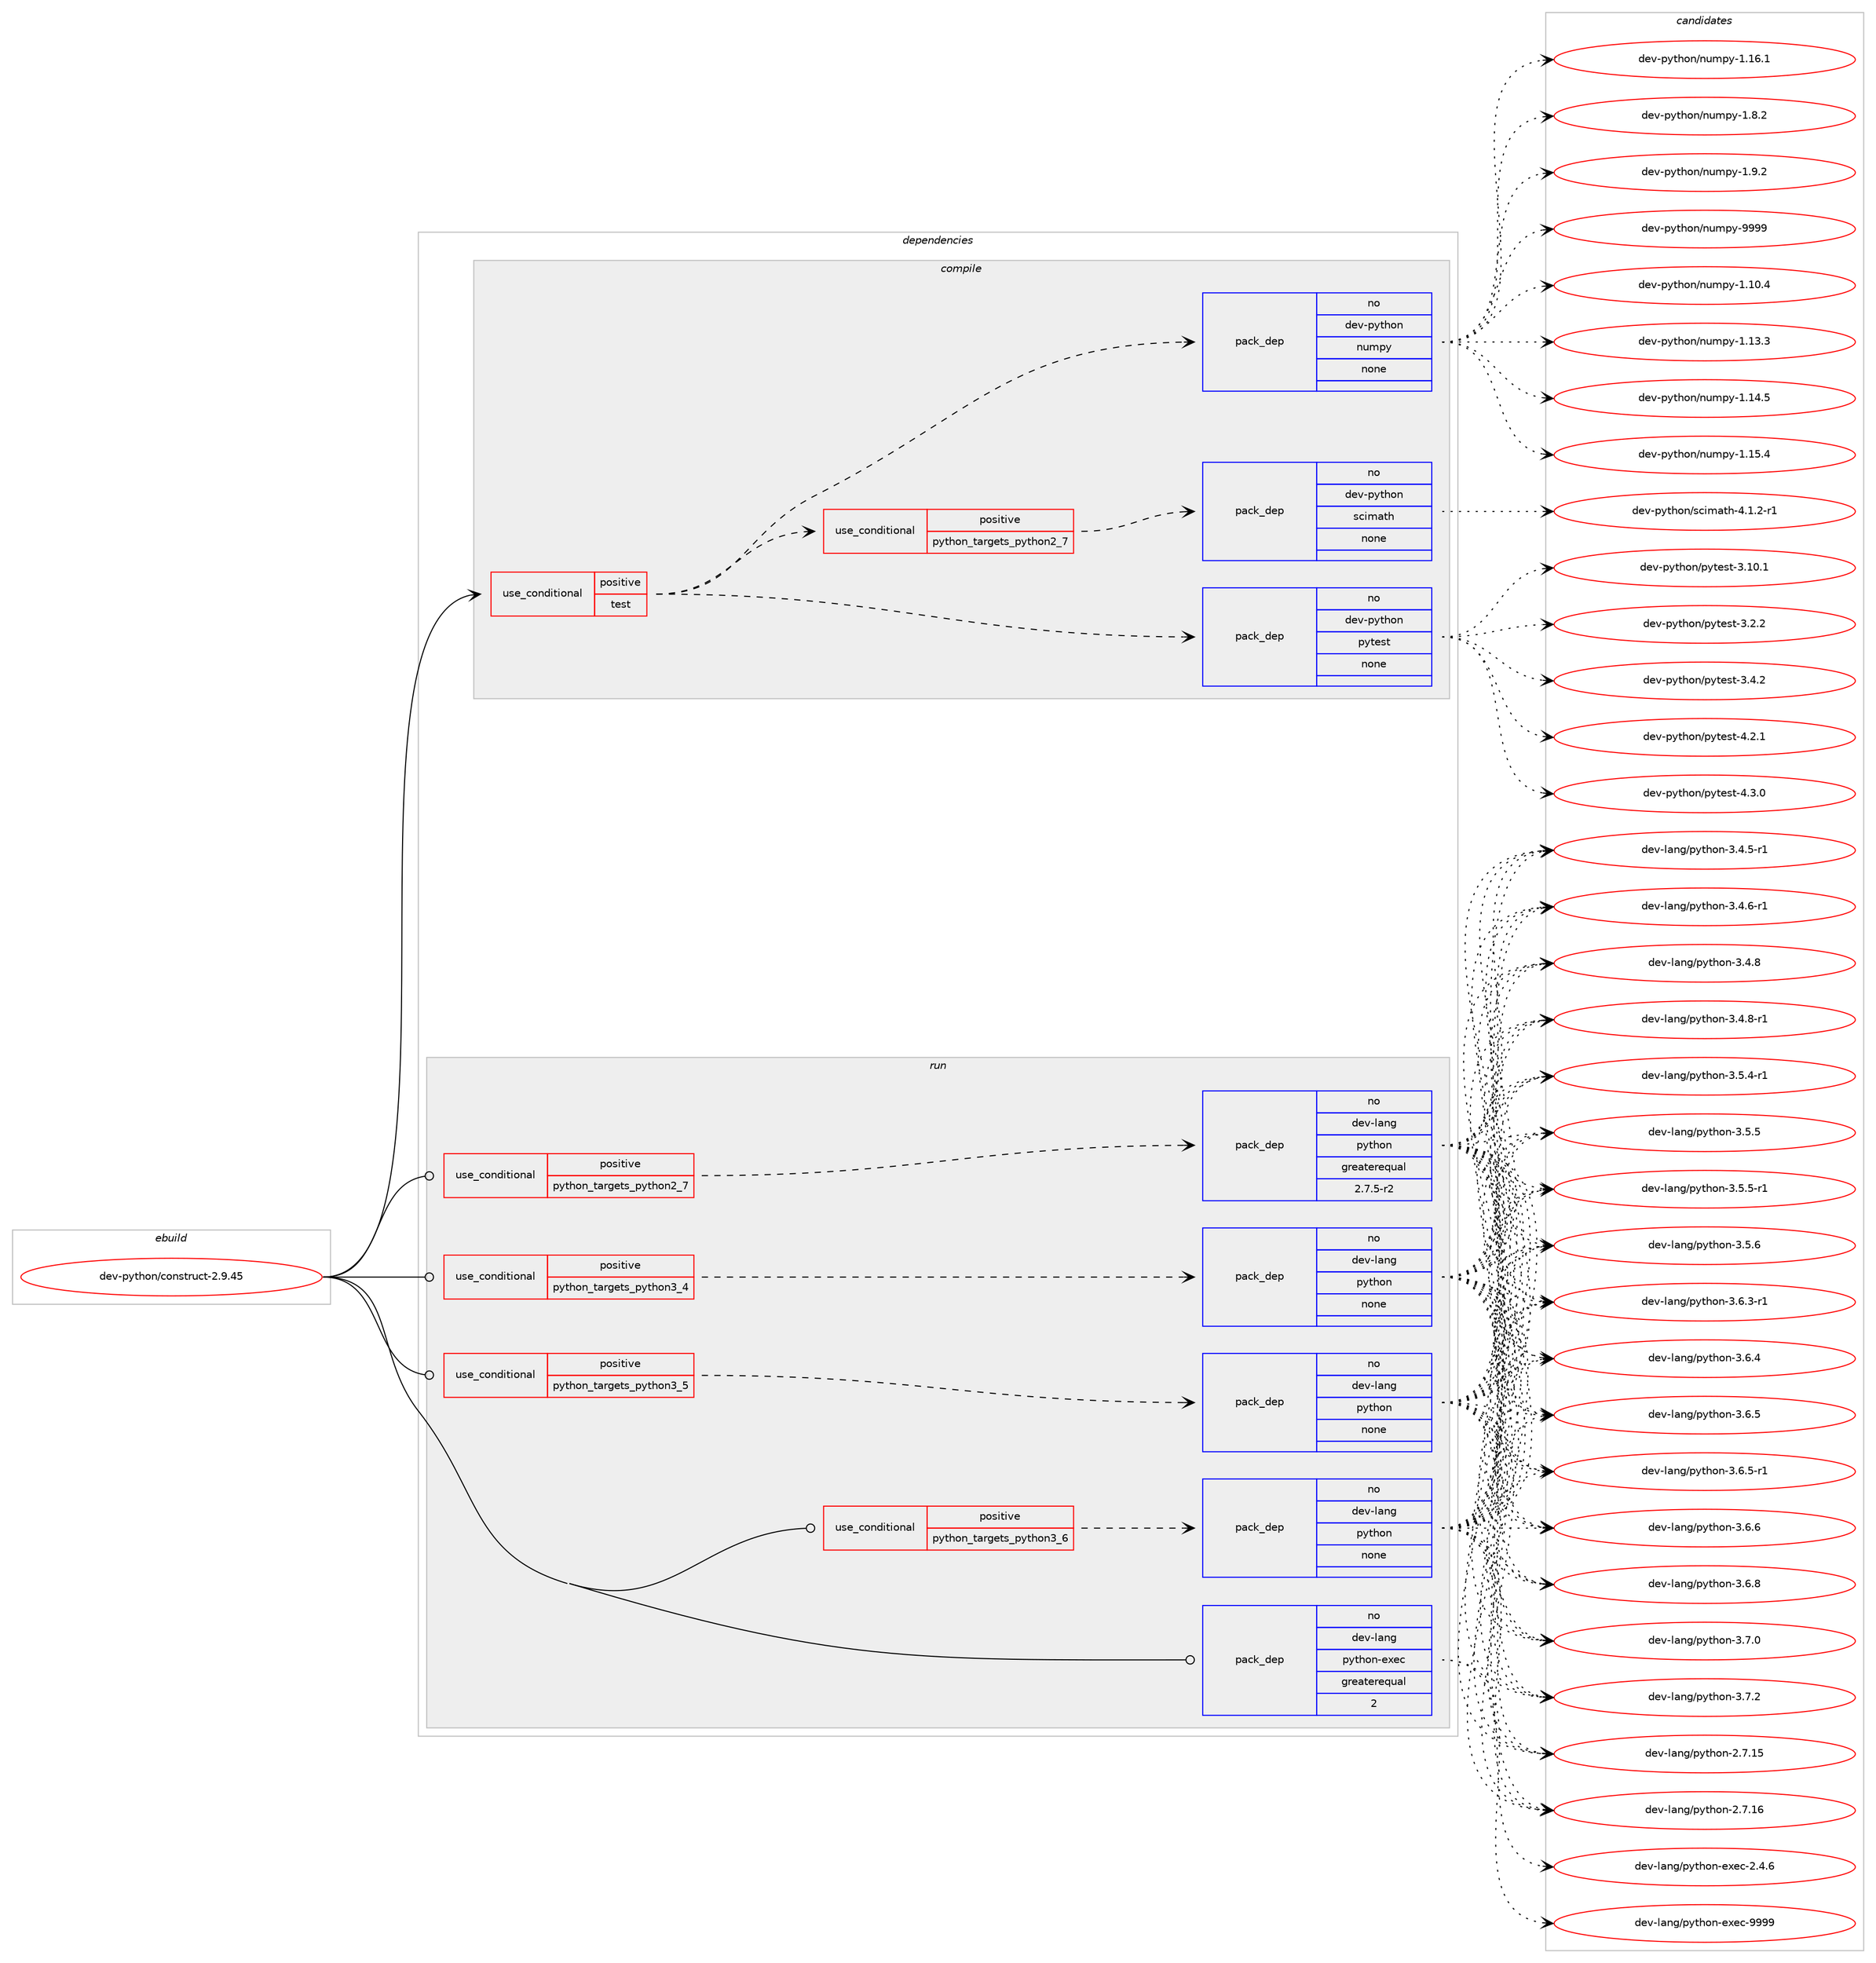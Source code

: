 digraph prolog {

# *************
# Graph options
# *************

newrank=true;
concentrate=true;
compound=true;
graph [rankdir=LR,fontname=Helvetica,fontsize=10,ranksep=1.5];#, ranksep=2.5, nodesep=0.2];
edge  [arrowhead=vee];
node  [fontname=Helvetica,fontsize=10];

# **********
# The ebuild
# **********

subgraph cluster_leftcol {
color=gray;
rank=same;
label=<<i>ebuild</i>>;
id [label="dev-python/construct-2.9.45", color=red, width=4, href="../dev-python/construct-2.9.45.svg"];
}

# ****************
# The dependencies
# ****************

subgraph cluster_midcol {
color=gray;
label=<<i>dependencies</i>>;
subgraph cluster_compile {
fillcolor="#eeeeee";
style=filled;
label=<<i>compile</i>>;
subgraph cond372679 {
dependency1404199 [label=<<TABLE BORDER="0" CELLBORDER="1" CELLSPACING="0" CELLPADDING="4"><TR><TD ROWSPAN="3" CELLPADDING="10">use_conditional</TD></TR><TR><TD>positive</TD></TR><TR><TD>test</TD></TR></TABLE>>, shape=none, color=red];
subgraph pack1008285 {
dependency1404200 [label=<<TABLE BORDER="0" CELLBORDER="1" CELLSPACING="0" CELLPADDING="4" WIDTH="220"><TR><TD ROWSPAN="6" CELLPADDING="30">pack_dep</TD></TR><TR><TD WIDTH="110">no</TD></TR><TR><TD>dev-python</TD></TR><TR><TD>numpy</TD></TR><TR><TD>none</TD></TR><TR><TD></TD></TR></TABLE>>, shape=none, color=blue];
}
dependency1404199:e -> dependency1404200:w [weight=20,style="dashed",arrowhead="vee"];
subgraph pack1008286 {
dependency1404201 [label=<<TABLE BORDER="0" CELLBORDER="1" CELLSPACING="0" CELLPADDING="4" WIDTH="220"><TR><TD ROWSPAN="6" CELLPADDING="30">pack_dep</TD></TR><TR><TD WIDTH="110">no</TD></TR><TR><TD>dev-python</TD></TR><TR><TD>pytest</TD></TR><TR><TD>none</TD></TR><TR><TD></TD></TR></TABLE>>, shape=none, color=blue];
}
dependency1404199:e -> dependency1404201:w [weight=20,style="dashed",arrowhead="vee"];
subgraph cond372680 {
dependency1404202 [label=<<TABLE BORDER="0" CELLBORDER="1" CELLSPACING="0" CELLPADDING="4"><TR><TD ROWSPAN="3" CELLPADDING="10">use_conditional</TD></TR><TR><TD>positive</TD></TR><TR><TD>python_targets_python2_7</TD></TR></TABLE>>, shape=none, color=red];
subgraph pack1008287 {
dependency1404203 [label=<<TABLE BORDER="0" CELLBORDER="1" CELLSPACING="0" CELLPADDING="4" WIDTH="220"><TR><TD ROWSPAN="6" CELLPADDING="30">pack_dep</TD></TR><TR><TD WIDTH="110">no</TD></TR><TR><TD>dev-python</TD></TR><TR><TD>scimath</TD></TR><TR><TD>none</TD></TR><TR><TD></TD></TR></TABLE>>, shape=none, color=blue];
}
dependency1404202:e -> dependency1404203:w [weight=20,style="dashed",arrowhead="vee"];
}
dependency1404199:e -> dependency1404202:w [weight=20,style="dashed",arrowhead="vee"];
}
id:e -> dependency1404199:w [weight=20,style="solid",arrowhead="vee"];
}
subgraph cluster_compileandrun {
fillcolor="#eeeeee";
style=filled;
label=<<i>compile and run</i>>;
}
subgraph cluster_run {
fillcolor="#eeeeee";
style=filled;
label=<<i>run</i>>;
subgraph cond372681 {
dependency1404204 [label=<<TABLE BORDER="0" CELLBORDER="1" CELLSPACING="0" CELLPADDING="4"><TR><TD ROWSPAN="3" CELLPADDING="10">use_conditional</TD></TR><TR><TD>positive</TD></TR><TR><TD>python_targets_python2_7</TD></TR></TABLE>>, shape=none, color=red];
subgraph pack1008288 {
dependency1404205 [label=<<TABLE BORDER="0" CELLBORDER="1" CELLSPACING="0" CELLPADDING="4" WIDTH="220"><TR><TD ROWSPAN="6" CELLPADDING="30">pack_dep</TD></TR><TR><TD WIDTH="110">no</TD></TR><TR><TD>dev-lang</TD></TR><TR><TD>python</TD></TR><TR><TD>greaterequal</TD></TR><TR><TD>2.7.5-r2</TD></TR></TABLE>>, shape=none, color=blue];
}
dependency1404204:e -> dependency1404205:w [weight=20,style="dashed",arrowhead="vee"];
}
id:e -> dependency1404204:w [weight=20,style="solid",arrowhead="odot"];
subgraph cond372682 {
dependency1404206 [label=<<TABLE BORDER="0" CELLBORDER="1" CELLSPACING="0" CELLPADDING="4"><TR><TD ROWSPAN="3" CELLPADDING="10">use_conditional</TD></TR><TR><TD>positive</TD></TR><TR><TD>python_targets_python3_4</TD></TR></TABLE>>, shape=none, color=red];
subgraph pack1008289 {
dependency1404207 [label=<<TABLE BORDER="0" CELLBORDER="1" CELLSPACING="0" CELLPADDING="4" WIDTH="220"><TR><TD ROWSPAN="6" CELLPADDING="30">pack_dep</TD></TR><TR><TD WIDTH="110">no</TD></TR><TR><TD>dev-lang</TD></TR><TR><TD>python</TD></TR><TR><TD>none</TD></TR><TR><TD></TD></TR></TABLE>>, shape=none, color=blue];
}
dependency1404206:e -> dependency1404207:w [weight=20,style="dashed",arrowhead="vee"];
}
id:e -> dependency1404206:w [weight=20,style="solid",arrowhead="odot"];
subgraph cond372683 {
dependency1404208 [label=<<TABLE BORDER="0" CELLBORDER="1" CELLSPACING="0" CELLPADDING="4"><TR><TD ROWSPAN="3" CELLPADDING="10">use_conditional</TD></TR><TR><TD>positive</TD></TR><TR><TD>python_targets_python3_5</TD></TR></TABLE>>, shape=none, color=red];
subgraph pack1008290 {
dependency1404209 [label=<<TABLE BORDER="0" CELLBORDER="1" CELLSPACING="0" CELLPADDING="4" WIDTH="220"><TR><TD ROWSPAN="6" CELLPADDING="30">pack_dep</TD></TR><TR><TD WIDTH="110">no</TD></TR><TR><TD>dev-lang</TD></TR><TR><TD>python</TD></TR><TR><TD>none</TD></TR><TR><TD></TD></TR></TABLE>>, shape=none, color=blue];
}
dependency1404208:e -> dependency1404209:w [weight=20,style="dashed",arrowhead="vee"];
}
id:e -> dependency1404208:w [weight=20,style="solid",arrowhead="odot"];
subgraph cond372684 {
dependency1404210 [label=<<TABLE BORDER="0" CELLBORDER="1" CELLSPACING="0" CELLPADDING="4"><TR><TD ROWSPAN="3" CELLPADDING="10">use_conditional</TD></TR><TR><TD>positive</TD></TR><TR><TD>python_targets_python3_6</TD></TR></TABLE>>, shape=none, color=red];
subgraph pack1008291 {
dependency1404211 [label=<<TABLE BORDER="0" CELLBORDER="1" CELLSPACING="0" CELLPADDING="4" WIDTH="220"><TR><TD ROWSPAN="6" CELLPADDING="30">pack_dep</TD></TR><TR><TD WIDTH="110">no</TD></TR><TR><TD>dev-lang</TD></TR><TR><TD>python</TD></TR><TR><TD>none</TD></TR><TR><TD></TD></TR></TABLE>>, shape=none, color=blue];
}
dependency1404210:e -> dependency1404211:w [weight=20,style="dashed",arrowhead="vee"];
}
id:e -> dependency1404210:w [weight=20,style="solid",arrowhead="odot"];
subgraph pack1008292 {
dependency1404212 [label=<<TABLE BORDER="0" CELLBORDER="1" CELLSPACING="0" CELLPADDING="4" WIDTH="220"><TR><TD ROWSPAN="6" CELLPADDING="30">pack_dep</TD></TR><TR><TD WIDTH="110">no</TD></TR><TR><TD>dev-lang</TD></TR><TR><TD>python-exec</TD></TR><TR><TD>greaterequal</TD></TR><TR><TD>2</TD></TR></TABLE>>, shape=none, color=blue];
}
id:e -> dependency1404212:w [weight=20,style="solid",arrowhead="odot"];
}
}

# **************
# The candidates
# **************

subgraph cluster_choices {
rank=same;
color=gray;
label=<<i>candidates</i>>;

subgraph choice1008285 {
color=black;
nodesep=1;
choice100101118451121211161041111104711011710911212145494649484652 [label="dev-python/numpy-1.10.4", color=red, width=4,href="../dev-python/numpy-1.10.4.svg"];
choice100101118451121211161041111104711011710911212145494649514651 [label="dev-python/numpy-1.13.3", color=red, width=4,href="../dev-python/numpy-1.13.3.svg"];
choice100101118451121211161041111104711011710911212145494649524653 [label="dev-python/numpy-1.14.5", color=red, width=4,href="../dev-python/numpy-1.14.5.svg"];
choice100101118451121211161041111104711011710911212145494649534652 [label="dev-python/numpy-1.15.4", color=red, width=4,href="../dev-python/numpy-1.15.4.svg"];
choice100101118451121211161041111104711011710911212145494649544649 [label="dev-python/numpy-1.16.1", color=red, width=4,href="../dev-python/numpy-1.16.1.svg"];
choice1001011184511212111610411111047110117109112121454946564650 [label="dev-python/numpy-1.8.2", color=red, width=4,href="../dev-python/numpy-1.8.2.svg"];
choice1001011184511212111610411111047110117109112121454946574650 [label="dev-python/numpy-1.9.2", color=red, width=4,href="../dev-python/numpy-1.9.2.svg"];
choice10010111845112121116104111110471101171091121214557575757 [label="dev-python/numpy-9999", color=red, width=4,href="../dev-python/numpy-9999.svg"];
dependency1404200:e -> choice100101118451121211161041111104711011710911212145494649484652:w [style=dotted,weight="100"];
dependency1404200:e -> choice100101118451121211161041111104711011710911212145494649514651:w [style=dotted,weight="100"];
dependency1404200:e -> choice100101118451121211161041111104711011710911212145494649524653:w [style=dotted,weight="100"];
dependency1404200:e -> choice100101118451121211161041111104711011710911212145494649534652:w [style=dotted,weight="100"];
dependency1404200:e -> choice100101118451121211161041111104711011710911212145494649544649:w [style=dotted,weight="100"];
dependency1404200:e -> choice1001011184511212111610411111047110117109112121454946564650:w [style=dotted,weight="100"];
dependency1404200:e -> choice1001011184511212111610411111047110117109112121454946574650:w [style=dotted,weight="100"];
dependency1404200:e -> choice10010111845112121116104111110471101171091121214557575757:w [style=dotted,weight="100"];
}
subgraph choice1008286 {
color=black;
nodesep=1;
choice100101118451121211161041111104711212111610111511645514649484649 [label="dev-python/pytest-3.10.1", color=red, width=4,href="../dev-python/pytest-3.10.1.svg"];
choice1001011184511212111610411111047112121116101115116455146504650 [label="dev-python/pytest-3.2.2", color=red, width=4,href="../dev-python/pytest-3.2.2.svg"];
choice1001011184511212111610411111047112121116101115116455146524650 [label="dev-python/pytest-3.4.2", color=red, width=4,href="../dev-python/pytest-3.4.2.svg"];
choice1001011184511212111610411111047112121116101115116455246504649 [label="dev-python/pytest-4.2.1", color=red, width=4,href="../dev-python/pytest-4.2.1.svg"];
choice1001011184511212111610411111047112121116101115116455246514648 [label="dev-python/pytest-4.3.0", color=red, width=4,href="../dev-python/pytest-4.3.0.svg"];
dependency1404201:e -> choice100101118451121211161041111104711212111610111511645514649484649:w [style=dotted,weight="100"];
dependency1404201:e -> choice1001011184511212111610411111047112121116101115116455146504650:w [style=dotted,weight="100"];
dependency1404201:e -> choice1001011184511212111610411111047112121116101115116455146524650:w [style=dotted,weight="100"];
dependency1404201:e -> choice1001011184511212111610411111047112121116101115116455246504649:w [style=dotted,weight="100"];
dependency1404201:e -> choice1001011184511212111610411111047112121116101115116455246514648:w [style=dotted,weight="100"];
}
subgraph choice1008287 {
color=black;
nodesep=1;
choice100101118451121211161041111104711599105109971161044552464946504511449 [label="dev-python/scimath-4.1.2-r1", color=red, width=4,href="../dev-python/scimath-4.1.2-r1.svg"];
dependency1404203:e -> choice100101118451121211161041111104711599105109971161044552464946504511449:w [style=dotted,weight="100"];
}
subgraph choice1008288 {
color=black;
nodesep=1;
choice10010111845108971101034711212111610411111045504655464953 [label="dev-lang/python-2.7.15", color=red, width=4,href="../dev-lang/python-2.7.15.svg"];
choice10010111845108971101034711212111610411111045504655464954 [label="dev-lang/python-2.7.16", color=red, width=4,href="../dev-lang/python-2.7.16.svg"];
choice1001011184510897110103471121211161041111104551465246534511449 [label="dev-lang/python-3.4.5-r1", color=red, width=4,href="../dev-lang/python-3.4.5-r1.svg"];
choice1001011184510897110103471121211161041111104551465246544511449 [label="dev-lang/python-3.4.6-r1", color=red, width=4,href="../dev-lang/python-3.4.6-r1.svg"];
choice100101118451089711010347112121116104111110455146524656 [label="dev-lang/python-3.4.8", color=red, width=4,href="../dev-lang/python-3.4.8.svg"];
choice1001011184510897110103471121211161041111104551465246564511449 [label="dev-lang/python-3.4.8-r1", color=red, width=4,href="../dev-lang/python-3.4.8-r1.svg"];
choice1001011184510897110103471121211161041111104551465346524511449 [label="dev-lang/python-3.5.4-r1", color=red, width=4,href="../dev-lang/python-3.5.4-r1.svg"];
choice100101118451089711010347112121116104111110455146534653 [label="dev-lang/python-3.5.5", color=red, width=4,href="../dev-lang/python-3.5.5.svg"];
choice1001011184510897110103471121211161041111104551465346534511449 [label="dev-lang/python-3.5.5-r1", color=red, width=4,href="../dev-lang/python-3.5.5-r1.svg"];
choice100101118451089711010347112121116104111110455146534654 [label="dev-lang/python-3.5.6", color=red, width=4,href="../dev-lang/python-3.5.6.svg"];
choice1001011184510897110103471121211161041111104551465446514511449 [label="dev-lang/python-3.6.3-r1", color=red, width=4,href="../dev-lang/python-3.6.3-r1.svg"];
choice100101118451089711010347112121116104111110455146544652 [label="dev-lang/python-3.6.4", color=red, width=4,href="../dev-lang/python-3.6.4.svg"];
choice100101118451089711010347112121116104111110455146544653 [label="dev-lang/python-3.6.5", color=red, width=4,href="../dev-lang/python-3.6.5.svg"];
choice1001011184510897110103471121211161041111104551465446534511449 [label="dev-lang/python-3.6.5-r1", color=red, width=4,href="../dev-lang/python-3.6.5-r1.svg"];
choice100101118451089711010347112121116104111110455146544654 [label="dev-lang/python-3.6.6", color=red, width=4,href="../dev-lang/python-3.6.6.svg"];
choice100101118451089711010347112121116104111110455146544656 [label="dev-lang/python-3.6.8", color=red, width=4,href="../dev-lang/python-3.6.8.svg"];
choice100101118451089711010347112121116104111110455146554648 [label="dev-lang/python-3.7.0", color=red, width=4,href="../dev-lang/python-3.7.0.svg"];
choice100101118451089711010347112121116104111110455146554650 [label="dev-lang/python-3.7.2", color=red, width=4,href="../dev-lang/python-3.7.2.svg"];
dependency1404205:e -> choice10010111845108971101034711212111610411111045504655464953:w [style=dotted,weight="100"];
dependency1404205:e -> choice10010111845108971101034711212111610411111045504655464954:w [style=dotted,weight="100"];
dependency1404205:e -> choice1001011184510897110103471121211161041111104551465246534511449:w [style=dotted,weight="100"];
dependency1404205:e -> choice1001011184510897110103471121211161041111104551465246544511449:w [style=dotted,weight="100"];
dependency1404205:e -> choice100101118451089711010347112121116104111110455146524656:w [style=dotted,weight="100"];
dependency1404205:e -> choice1001011184510897110103471121211161041111104551465246564511449:w [style=dotted,weight="100"];
dependency1404205:e -> choice1001011184510897110103471121211161041111104551465346524511449:w [style=dotted,weight="100"];
dependency1404205:e -> choice100101118451089711010347112121116104111110455146534653:w [style=dotted,weight="100"];
dependency1404205:e -> choice1001011184510897110103471121211161041111104551465346534511449:w [style=dotted,weight="100"];
dependency1404205:e -> choice100101118451089711010347112121116104111110455146534654:w [style=dotted,weight="100"];
dependency1404205:e -> choice1001011184510897110103471121211161041111104551465446514511449:w [style=dotted,weight="100"];
dependency1404205:e -> choice100101118451089711010347112121116104111110455146544652:w [style=dotted,weight="100"];
dependency1404205:e -> choice100101118451089711010347112121116104111110455146544653:w [style=dotted,weight="100"];
dependency1404205:e -> choice1001011184510897110103471121211161041111104551465446534511449:w [style=dotted,weight="100"];
dependency1404205:e -> choice100101118451089711010347112121116104111110455146544654:w [style=dotted,weight="100"];
dependency1404205:e -> choice100101118451089711010347112121116104111110455146544656:w [style=dotted,weight="100"];
dependency1404205:e -> choice100101118451089711010347112121116104111110455146554648:w [style=dotted,weight="100"];
dependency1404205:e -> choice100101118451089711010347112121116104111110455146554650:w [style=dotted,weight="100"];
}
subgraph choice1008289 {
color=black;
nodesep=1;
choice10010111845108971101034711212111610411111045504655464953 [label="dev-lang/python-2.7.15", color=red, width=4,href="../dev-lang/python-2.7.15.svg"];
choice10010111845108971101034711212111610411111045504655464954 [label="dev-lang/python-2.7.16", color=red, width=4,href="../dev-lang/python-2.7.16.svg"];
choice1001011184510897110103471121211161041111104551465246534511449 [label="dev-lang/python-3.4.5-r1", color=red, width=4,href="../dev-lang/python-3.4.5-r1.svg"];
choice1001011184510897110103471121211161041111104551465246544511449 [label="dev-lang/python-3.4.6-r1", color=red, width=4,href="../dev-lang/python-3.4.6-r1.svg"];
choice100101118451089711010347112121116104111110455146524656 [label="dev-lang/python-3.4.8", color=red, width=4,href="../dev-lang/python-3.4.8.svg"];
choice1001011184510897110103471121211161041111104551465246564511449 [label="dev-lang/python-3.4.8-r1", color=red, width=4,href="../dev-lang/python-3.4.8-r1.svg"];
choice1001011184510897110103471121211161041111104551465346524511449 [label="dev-lang/python-3.5.4-r1", color=red, width=4,href="../dev-lang/python-3.5.4-r1.svg"];
choice100101118451089711010347112121116104111110455146534653 [label="dev-lang/python-3.5.5", color=red, width=4,href="../dev-lang/python-3.5.5.svg"];
choice1001011184510897110103471121211161041111104551465346534511449 [label="dev-lang/python-3.5.5-r1", color=red, width=4,href="../dev-lang/python-3.5.5-r1.svg"];
choice100101118451089711010347112121116104111110455146534654 [label="dev-lang/python-3.5.6", color=red, width=4,href="../dev-lang/python-3.5.6.svg"];
choice1001011184510897110103471121211161041111104551465446514511449 [label="dev-lang/python-3.6.3-r1", color=red, width=4,href="../dev-lang/python-3.6.3-r1.svg"];
choice100101118451089711010347112121116104111110455146544652 [label="dev-lang/python-3.6.4", color=red, width=4,href="../dev-lang/python-3.6.4.svg"];
choice100101118451089711010347112121116104111110455146544653 [label="dev-lang/python-3.6.5", color=red, width=4,href="../dev-lang/python-3.6.5.svg"];
choice1001011184510897110103471121211161041111104551465446534511449 [label="dev-lang/python-3.6.5-r1", color=red, width=4,href="../dev-lang/python-3.6.5-r1.svg"];
choice100101118451089711010347112121116104111110455146544654 [label="dev-lang/python-3.6.6", color=red, width=4,href="../dev-lang/python-3.6.6.svg"];
choice100101118451089711010347112121116104111110455146544656 [label="dev-lang/python-3.6.8", color=red, width=4,href="../dev-lang/python-3.6.8.svg"];
choice100101118451089711010347112121116104111110455146554648 [label="dev-lang/python-3.7.0", color=red, width=4,href="../dev-lang/python-3.7.0.svg"];
choice100101118451089711010347112121116104111110455146554650 [label="dev-lang/python-3.7.2", color=red, width=4,href="../dev-lang/python-3.7.2.svg"];
dependency1404207:e -> choice10010111845108971101034711212111610411111045504655464953:w [style=dotted,weight="100"];
dependency1404207:e -> choice10010111845108971101034711212111610411111045504655464954:w [style=dotted,weight="100"];
dependency1404207:e -> choice1001011184510897110103471121211161041111104551465246534511449:w [style=dotted,weight="100"];
dependency1404207:e -> choice1001011184510897110103471121211161041111104551465246544511449:w [style=dotted,weight="100"];
dependency1404207:e -> choice100101118451089711010347112121116104111110455146524656:w [style=dotted,weight="100"];
dependency1404207:e -> choice1001011184510897110103471121211161041111104551465246564511449:w [style=dotted,weight="100"];
dependency1404207:e -> choice1001011184510897110103471121211161041111104551465346524511449:w [style=dotted,weight="100"];
dependency1404207:e -> choice100101118451089711010347112121116104111110455146534653:w [style=dotted,weight="100"];
dependency1404207:e -> choice1001011184510897110103471121211161041111104551465346534511449:w [style=dotted,weight="100"];
dependency1404207:e -> choice100101118451089711010347112121116104111110455146534654:w [style=dotted,weight="100"];
dependency1404207:e -> choice1001011184510897110103471121211161041111104551465446514511449:w [style=dotted,weight="100"];
dependency1404207:e -> choice100101118451089711010347112121116104111110455146544652:w [style=dotted,weight="100"];
dependency1404207:e -> choice100101118451089711010347112121116104111110455146544653:w [style=dotted,weight="100"];
dependency1404207:e -> choice1001011184510897110103471121211161041111104551465446534511449:w [style=dotted,weight="100"];
dependency1404207:e -> choice100101118451089711010347112121116104111110455146544654:w [style=dotted,weight="100"];
dependency1404207:e -> choice100101118451089711010347112121116104111110455146544656:w [style=dotted,weight="100"];
dependency1404207:e -> choice100101118451089711010347112121116104111110455146554648:w [style=dotted,weight="100"];
dependency1404207:e -> choice100101118451089711010347112121116104111110455146554650:w [style=dotted,weight="100"];
}
subgraph choice1008290 {
color=black;
nodesep=1;
choice10010111845108971101034711212111610411111045504655464953 [label="dev-lang/python-2.7.15", color=red, width=4,href="../dev-lang/python-2.7.15.svg"];
choice10010111845108971101034711212111610411111045504655464954 [label="dev-lang/python-2.7.16", color=red, width=4,href="../dev-lang/python-2.7.16.svg"];
choice1001011184510897110103471121211161041111104551465246534511449 [label="dev-lang/python-3.4.5-r1", color=red, width=4,href="../dev-lang/python-3.4.5-r1.svg"];
choice1001011184510897110103471121211161041111104551465246544511449 [label="dev-lang/python-3.4.6-r1", color=red, width=4,href="../dev-lang/python-3.4.6-r1.svg"];
choice100101118451089711010347112121116104111110455146524656 [label="dev-lang/python-3.4.8", color=red, width=4,href="../dev-lang/python-3.4.8.svg"];
choice1001011184510897110103471121211161041111104551465246564511449 [label="dev-lang/python-3.4.8-r1", color=red, width=4,href="../dev-lang/python-3.4.8-r1.svg"];
choice1001011184510897110103471121211161041111104551465346524511449 [label="dev-lang/python-3.5.4-r1", color=red, width=4,href="../dev-lang/python-3.5.4-r1.svg"];
choice100101118451089711010347112121116104111110455146534653 [label="dev-lang/python-3.5.5", color=red, width=4,href="../dev-lang/python-3.5.5.svg"];
choice1001011184510897110103471121211161041111104551465346534511449 [label="dev-lang/python-3.5.5-r1", color=red, width=4,href="../dev-lang/python-3.5.5-r1.svg"];
choice100101118451089711010347112121116104111110455146534654 [label="dev-lang/python-3.5.6", color=red, width=4,href="../dev-lang/python-3.5.6.svg"];
choice1001011184510897110103471121211161041111104551465446514511449 [label="dev-lang/python-3.6.3-r1", color=red, width=4,href="../dev-lang/python-3.6.3-r1.svg"];
choice100101118451089711010347112121116104111110455146544652 [label="dev-lang/python-3.6.4", color=red, width=4,href="../dev-lang/python-3.6.4.svg"];
choice100101118451089711010347112121116104111110455146544653 [label="dev-lang/python-3.6.5", color=red, width=4,href="../dev-lang/python-3.6.5.svg"];
choice1001011184510897110103471121211161041111104551465446534511449 [label="dev-lang/python-3.6.5-r1", color=red, width=4,href="../dev-lang/python-3.6.5-r1.svg"];
choice100101118451089711010347112121116104111110455146544654 [label="dev-lang/python-3.6.6", color=red, width=4,href="../dev-lang/python-3.6.6.svg"];
choice100101118451089711010347112121116104111110455146544656 [label="dev-lang/python-3.6.8", color=red, width=4,href="../dev-lang/python-3.6.8.svg"];
choice100101118451089711010347112121116104111110455146554648 [label="dev-lang/python-3.7.0", color=red, width=4,href="../dev-lang/python-3.7.0.svg"];
choice100101118451089711010347112121116104111110455146554650 [label="dev-lang/python-3.7.2", color=red, width=4,href="../dev-lang/python-3.7.2.svg"];
dependency1404209:e -> choice10010111845108971101034711212111610411111045504655464953:w [style=dotted,weight="100"];
dependency1404209:e -> choice10010111845108971101034711212111610411111045504655464954:w [style=dotted,weight="100"];
dependency1404209:e -> choice1001011184510897110103471121211161041111104551465246534511449:w [style=dotted,weight="100"];
dependency1404209:e -> choice1001011184510897110103471121211161041111104551465246544511449:w [style=dotted,weight="100"];
dependency1404209:e -> choice100101118451089711010347112121116104111110455146524656:w [style=dotted,weight="100"];
dependency1404209:e -> choice1001011184510897110103471121211161041111104551465246564511449:w [style=dotted,weight="100"];
dependency1404209:e -> choice1001011184510897110103471121211161041111104551465346524511449:w [style=dotted,weight="100"];
dependency1404209:e -> choice100101118451089711010347112121116104111110455146534653:w [style=dotted,weight="100"];
dependency1404209:e -> choice1001011184510897110103471121211161041111104551465346534511449:w [style=dotted,weight="100"];
dependency1404209:e -> choice100101118451089711010347112121116104111110455146534654:w [style=dotted,weight="100"];
dependency1404209:e -> choice1001011184510897110103471121211161041111104551465446514511449:w [style=dotted,weight="100"];
dependency1404209:e -> choice100101118451089711010347112121116104111110455146544652:w [style=dotted,weight="100"];
dependency1404209:e -> choice100101118451089711010347112121116104111110455146544653:w [style=dotted,weight="100"];
dependency1404209:e -> choice1001011184510897110103471121211161041111104551465446534511449:w [style=dotted,weight="100"];
dependency1404209:e -> choice100101118451089711010347112121116104111110455146544654:w [style=dotted,weight="100"];
dependency1404209:e -> choice100101118451089711010347112121116104111110455146544656:w [style=dotted,weight="100"];
dependency1404209:e -> choice100101118451089711010347112121116104111110455146554648:w [style=dotted,weight="100"];
dependency1404209:e -> choice100101118451089711010347112121116104111110455146554650:w [style=dotted,weight="100"];
}
subgraph choice1008291 {
color=black;
nodesep=1;
choice10010111845108971101034711212111610411111045504655464953 [label="dev-lang/python-2.7.15", color=red, width=4,href="../dev-lang/python-2.7.15.svg"];
choice10010111845108971101034711212111610411111045504655464954 [label="dev-lang/python-2.7.16", color=red, width=4,href="../dev-lang/python-2.7.16.svg"];
choice1001011184510897110103471121211161041111104551465246534511449 [label="dev-lang/python-3.4.5-r1", color=red, width=4,href="../dev-lang/python-3.4.5-r1.svg"];
choice1001011184510897110103471121211161041111104551465246544511449 [label="dev-lang/python-3.4.6-r1", color=red, width=4,href="../dev-lang/python-3.4.6-r1.svg"];
choice100101118451089711010347112121116104111110455146524656 [label="dev-lang/python-3.4.8", color=red, width=4,href="../dev-lang/python-3.4.8.svg"];
choice1001011184510897110103471121211161041111104551465246564511449 [label="dev-lang/python-3.4.8-r1", color=red, width=4,href="../dev-lang/python-3.4.8-r1.svg"];
choice1001011184510897110103471121211161041111104551465346524511449 [label="dev-lang/python-3.5.4-r1", color=red, width=4,href="../dev-lang/python-3.5.4-r1.svg"];
choice100101118451089711010347112121116104111110455146534653 [label="dev-lang/python-3.5.5", color=red, width=4,href="../dev-lang/python-3.5.5.svg"];
choice1001011184510897110103471121211161041111104551465346534511449 [label="dev-lang/python-3.5.5-r1", color=red, width=4,href="../dev-lang/python-3.5.5-r1.svg"];
choice100101118451089711010347112121116104111110455146534654 [label="dev-lang/python-3.5.6", color=red, width=4,href="../dev-lang/python-3.5.6.svg"];
choice1001011184510897110103471121211161041111104551465446514511449 [label="dev-lang/python-3.6.3-r1", color=red, width=4,href="../dev-lang/python-3.6.3-r1.svg"];
choice100101118451089711010347112121116104111110455146544652 [label="dev-lang/python-3.6.4", color=red, width=4,href="../dev-lang/python-3.6.4.svg"];
choice100101118451089711010347112121116104111110455146544653 [label="dev-lang/python-3.6.5", color=red, width=4,href="../dev-lang/python-3.6.5.svg"];
choice1001011184510897110103471121211161041111104551465446534511449 [label="dev-lang/python-3.6.5-r1", color=red, width=4,href="../dev-lang/python-3.6.5-r1.svg"];
choice100101118451089711010347112121116104111110455146544654 [label="dev-lang/python-3.6.6", color=red, width=4,href="../dev-lang/python-3.6.6.svg"];
choice100101118451089711010347112121116104111110455146544656 [label="dev-lang/python-3.6.8", color=red, width=4,href="../dev-lang/python-3.6.8.svg"];
choice100101118451089711010347112121116104111110455146554648 [label="dev-lang/python-3.7.0", color=red, width=4,href="../dev-lang/python-3.7.0.svg"];
choice100101118451089711010347112121116104111110455146554650 [label="dev-lang/python-3.7.2", color=red, width=4,href="../dev-lang/python-3.7.2.svg"];
dependency1404211:e -> choice10010111845108971101034711212111610411111045504655464953:w [style=dotted,weight="100"];
dependency1404211:e -> choice10010111845108971101034711212111610411111045504655464954:w [style=dotted,weight="100"];
dependency1404211:e -> choice1001011184510897110103471121211161041111104551465246534511449:w [style=dotted,weight="100"];
dependency1404211:e -> choice1001011184510897110103471121211161041111104551465246544511449:w [style=dotted,weight="100"];
dependency1404211:e -> choice100101118451089711010347112121116104111110455146524656:w [style=dotted,weight="100"];
dependency1404211:e -> choice1001011184510897110103471121211161041111104551465246564511449:w [style=dotted,weight="100"];
dependency1404211:e -> choice1001011184510897110103471121211161041111104551465346524511449:w [style=dotted,weight="100"];
dependency1404211:e -> choice100101118451089711010347112121116104111110455146534653:w [style=dotted,weight="100"];
dependency1404211:e -> choice1001011184510897110103471121211161041111104551465346534511449:w [style=dotted,weight="100"];
dependency1404211:e -> choice100101118451089711010347112121116104111110455146534654:w [style=dotted,weight="100"];
dependency1404211:e -> choice1001011184510897110103471121211161041111104551465446514511449:w [style=dotted,weight="100"];
dependency1404211:e -> choice100101118451089711010347112121116104111110455146544652:w [style=dotted,weight="100"];
dependency1404211:e -> choice100101118451089711010347112121116104111110455146544653:w [style=dotted,weight="100"];
dependency1404211:e -> choice1001011184510897110103471121211161041111104551465446534511449:w [style=dotted,weight="100"];
dependency1404211:e -> choice100101118451089711010347112121116104111110455146544654:w [style=dotted,weight="100"];
dependency1404211:e -> choice100101118451089711010347112121116104111110455146544656:w [style=dotted,weight="100"];
dependency1404211:e -> choice100101118451089711010347112121116104111110455146554648:w [style=dotted,weight="100"];
dependency1404211:e -> choice100101118451089711010347112121116104111110455146554650:w [style=dotted,weight="100"];
}
subgraph choice1008292 {
color=black;
nodesep=1;
choice1001011184510897110103471121211161041111104510112010199455046524654 [label="dev-lang/python-exec-2.4.6", color=red, width=4,href="../dev-lang/python-exec-2.4.6.svg"];
choice10010111845108971101034711212111610411111045101120101994557575757 [label="dev-lang/python-exec-9999", color=red, width=4,href="../dev-lang/python-exec-9999.svg"];
dependency1404212:e -> choice1001011184510897110103471121211161041111104510112010199455046524654:w [style=dotted,weight="100"];
dependency1404212:e -> choice10010111845108971101034711212111610411111045101120101994557575757:w [style=dotted,weight="100"];
}
}

}
